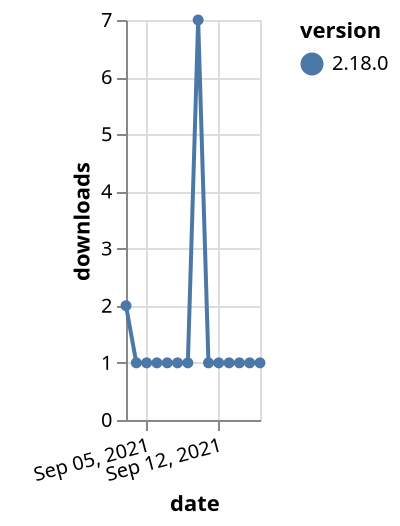 {"$schema": "https://vega.github.io/schema/vega-lite/v5.json", "description": "A simple bar chart with embedded data.", "data": {"values": [{"date": "2021-09-03", "total": 527, "delta": 2, "version": "2.18.0"}, {"date": "2021-09-04", "total": 528, "delta": 1, "version": "2.18.0"}, {"date": "2021-09-05", "total": 529, "delta": 1, "version": "2.18.0"}, {"date": "2021-09-06", "total": 530, "delta": 1, "version": "2.18.0"}, {"date": "2021-09-07", "total": 531, "delta": 1, "version": "2.18.0"}, {"date": "2021-09-08", "total": 532, "delta": 1, "version": "2.18.0"}, {"date": "2021-09-09", "total": 533, "delta": 1, "version": "2.18.0"}, {"date": "2021-09-10", "total": 540, "delta": 7, "version": "2.18.0"}, {"date": "2021-09-11", "total": 541, "delta": 1, "version": "2.18.0"}, {"date": "2021-09-12", "total": 542, "delta": 1, "version": "2.18.0"}, {"date": "2021-09-13", "total": 543, "delta": 1, "version": "2.18.0"}, {"date": "2021-09-14", "total": 544, "delta": 1, "version": "2.18.0"}, {"date": "2021-09-15", "total": 545, "delta": 1, "version": "2.18.0"}, {"date": "2021-09-16", "total": 546, "delta": 1, "version": "2.18.0"}]}, "width": "container", "mark": {"type": "line", "point": {"filled": true}}, "encoding": {"x": {"field": "date", "type": "temporal", "timeUnit": "yearmonthdate", "title": "date", "axis": {"labelAngle": -15}}, "y": {"field": "delta", "type": "quantitative", "title": "downloads"}, "color": {"field": "version", "type": "nominal"}, "tooltip": {"field": "delta"}}}